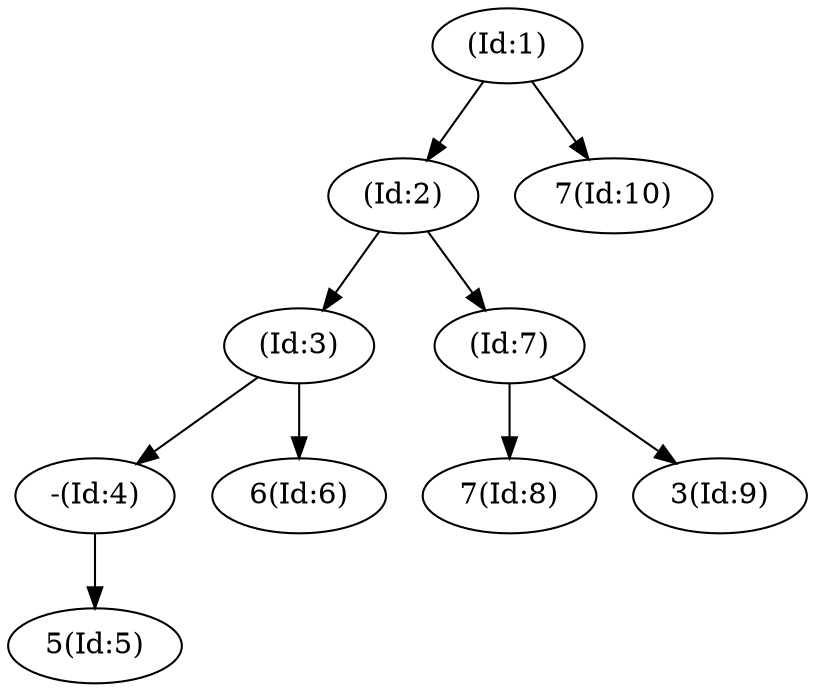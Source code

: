 digraph G{"(Id:1)"->"(Id:2)";"(Id:1)"->"7(Id:10)";"(Id:2)"->"(Id:3)";"(Id:2)"->"(Id:7)";"(Id:3)"->"-(Id:4)";"(Id:3)"->"6(Id:6)";"-(Id:4)"->"5(Id:5)";"(Id:7)"->"7(Id:8)";"(Id:7)"->"3(Id:9)";}